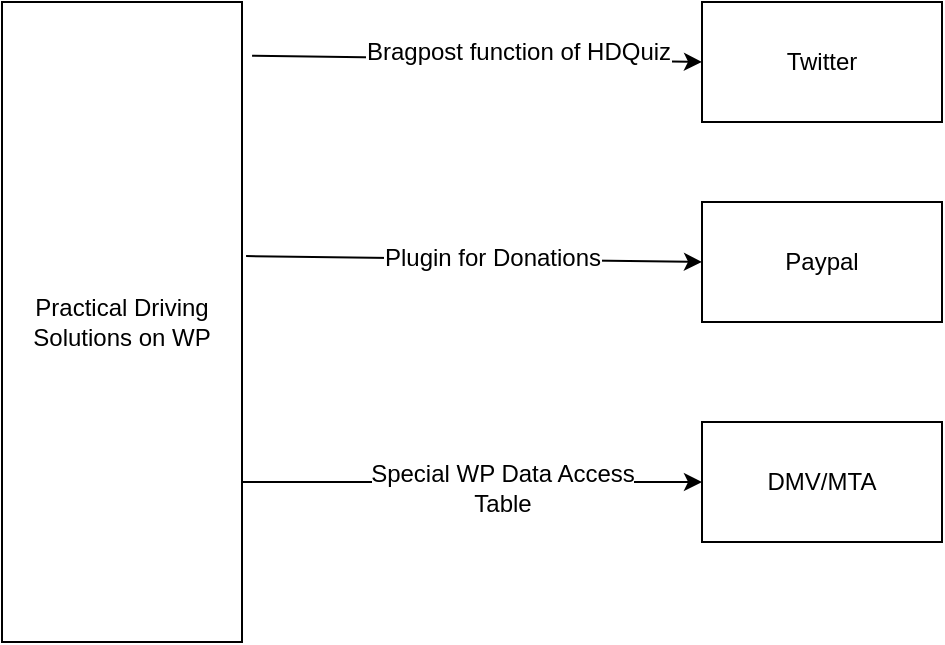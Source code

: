 <mxfile version="12.2.0" type="device" pages="1"><diagram id="DCeT7GpBwttMRNQ1iLXp" name="Page-1"><mxGraphModel dx="1102" dy="601" grid="1" gridSize="10" guides="1" tooltips="1" connect="1" arrows="1" fold="1" page="1" pageScale="1" pageWidth="850" pageHeight="1100" math="0" shadow="0"><root><mxCell id="0"/><mxCell id="1" parent="0"/><mxCell id="Ej5AXbezdKsZRnjKirVF-1" value="Practical Driving Solutions on WP" style="rounded=0;whiteSpace=wrap;html=1;" vertex="1" parent="1"><mxGeometry x="60" y="60" width="120" height="320" as="geometry"/></mxCell><mxCell id="Ej5AXbezdKsZRnjKirVF-2" value="Twitter" style="rounded=0;whiteSpace=wrap;html=1;" vertex="1" parent="1"><mxGeometry x="410" y="60" width="120" height="60" as="geometry"/></mxCell><mxCell id="Ej5AXbezdKsZRnjKirVF-3" value="" style="endArrow=classic;html=1;entryX=0;entryY=0.5;entryDx=0;entryDy=0;exitX=1.042;exitY=0.084;exitDx=0;exitDy=0;exitPerimeter=0;" edge="1" parent="1" source="Ej5AXbezdKsZRnjKirVF-1" target="Ej5AXbezdKsZRnjKirVF-2"><mxGeometry width="50" height="50" relative="1" as="geometry"><mxPoint x="60" y="450" as="sourcePoint"/><mxPoint x="110" y="400" as="targetPoint"/></mxGeometry></mxCell><mxCell id="Ej5AXbezdKsZRnjKirVF-4" value="Bragpost function of HDQuiz" style="text;html=1;resizable=0;points=[];align=center;verticalAlign=middle;labelBackgroundColor=#ffffff;" vertex="1" connectable="0" parent="Ej5AXbezdKsZRnjKirVF-3"><mxGeometry x="0.182" y="4" relative="1" as="geometry"><mxPoint as="offset"/></mxGeometry></mxCell><mxCell id="Ej5AXbezdKsZRnjKirVF-5" value="Paypal" style="rounded=0;whiteSpace=wrap;html=1;" vertex="1" parent="1"><mxGeometry x="410" y="160" width="120" height="60" as="geometry"/></mxCell><mxCell id="Ej5AXbezdKsZRnjKirVF-6" value="" style="endArrow=classic;html=1;exitX=1.017;exitY=0.397;exitDx=0;exitDy=0;exitPerimeter=0;entryX=0;entryY=0.5;entryDx=0;entryDy=0;" edge="1" parent="1" source="Ej5AXbezdKsZRnjKirVF-1" target="Ej5AXbezdKsZRnjKirVF-5"><mxGeometry width="50" height="50" relative="1" as="geometry"><mxPoint x="260" y="250" as="sourcePoint"/><mxPoint x="310" y="200" as="targetPoint"/></mxGeometry></mxCell><mxCell id="Ej5AXbezdKsZRnjKirVF-7" value="Plugin for Donations" style="text;html=1;resizable=0;points=[];align=center;verticalAlign=middle;labelBackgroundColor=#ffffff;" vertex="1" connectable="0" parent="Ej5AXbezdKsZRnjKirVF-6"><mxGeometry x="0.079" y="1" relative="1" as="geometry"><mxPoint as="offset"/></mxGeometry></mxCell><mxCell id="Ej5AXbezdKsZRnjKirVF-8" value="DMV/MTA" style="rounded=0;whiteSpace=wrap;html=1;" vertex="1" parent="1"><mxGeometry x="410" y="270" width="120" height="60" as="geometry"/></mxCell><mxCell id="Ej5AXbezdKsZRnjKirVF-9" value="" style="endArrow=classic;html=1;exitX=1;exitY=0.75;exitDx=0;exitDy=0;entryX=0;entryY=0.5;entryDx=0;entryDy=0;" edge="1" parent="1" source="Ej5AXbezdKsZRnjKirVF-1" target="Ej5AXbezdKsZRnjKirVF-8"><mxGeometry width="50" height="50" relative="1" as="geometry"><mxPoint x="220" y="320" as="sourcePoint"/><mxPoint x="270" y="270" as="targetPoint"/></mxGeometry></mxCell><mxCell id="Ej5AXbezdKsZRnjKirVF-10" value="&lt;div&gt;Special WP Data Access &lt;br&gt;&lt;/div&gt;&lt;div&gt;Table&lt;br&gt;&lt;/div&gt;" style="text;html=1;resizable=0;points=[];align=center;verticalAlign=middle;labelBackgroundColor=#ffffff;" vertex="1" connectable="0" parent="Ej5AXbezdKsZRnjKirVF-9"><mxGeometry x="0.13" y="-3" relative="1" as="geometry"><mxPoint as="offset"/></mxGeometry></mxCell></root></mxGraphModel></diagram></mxfile>